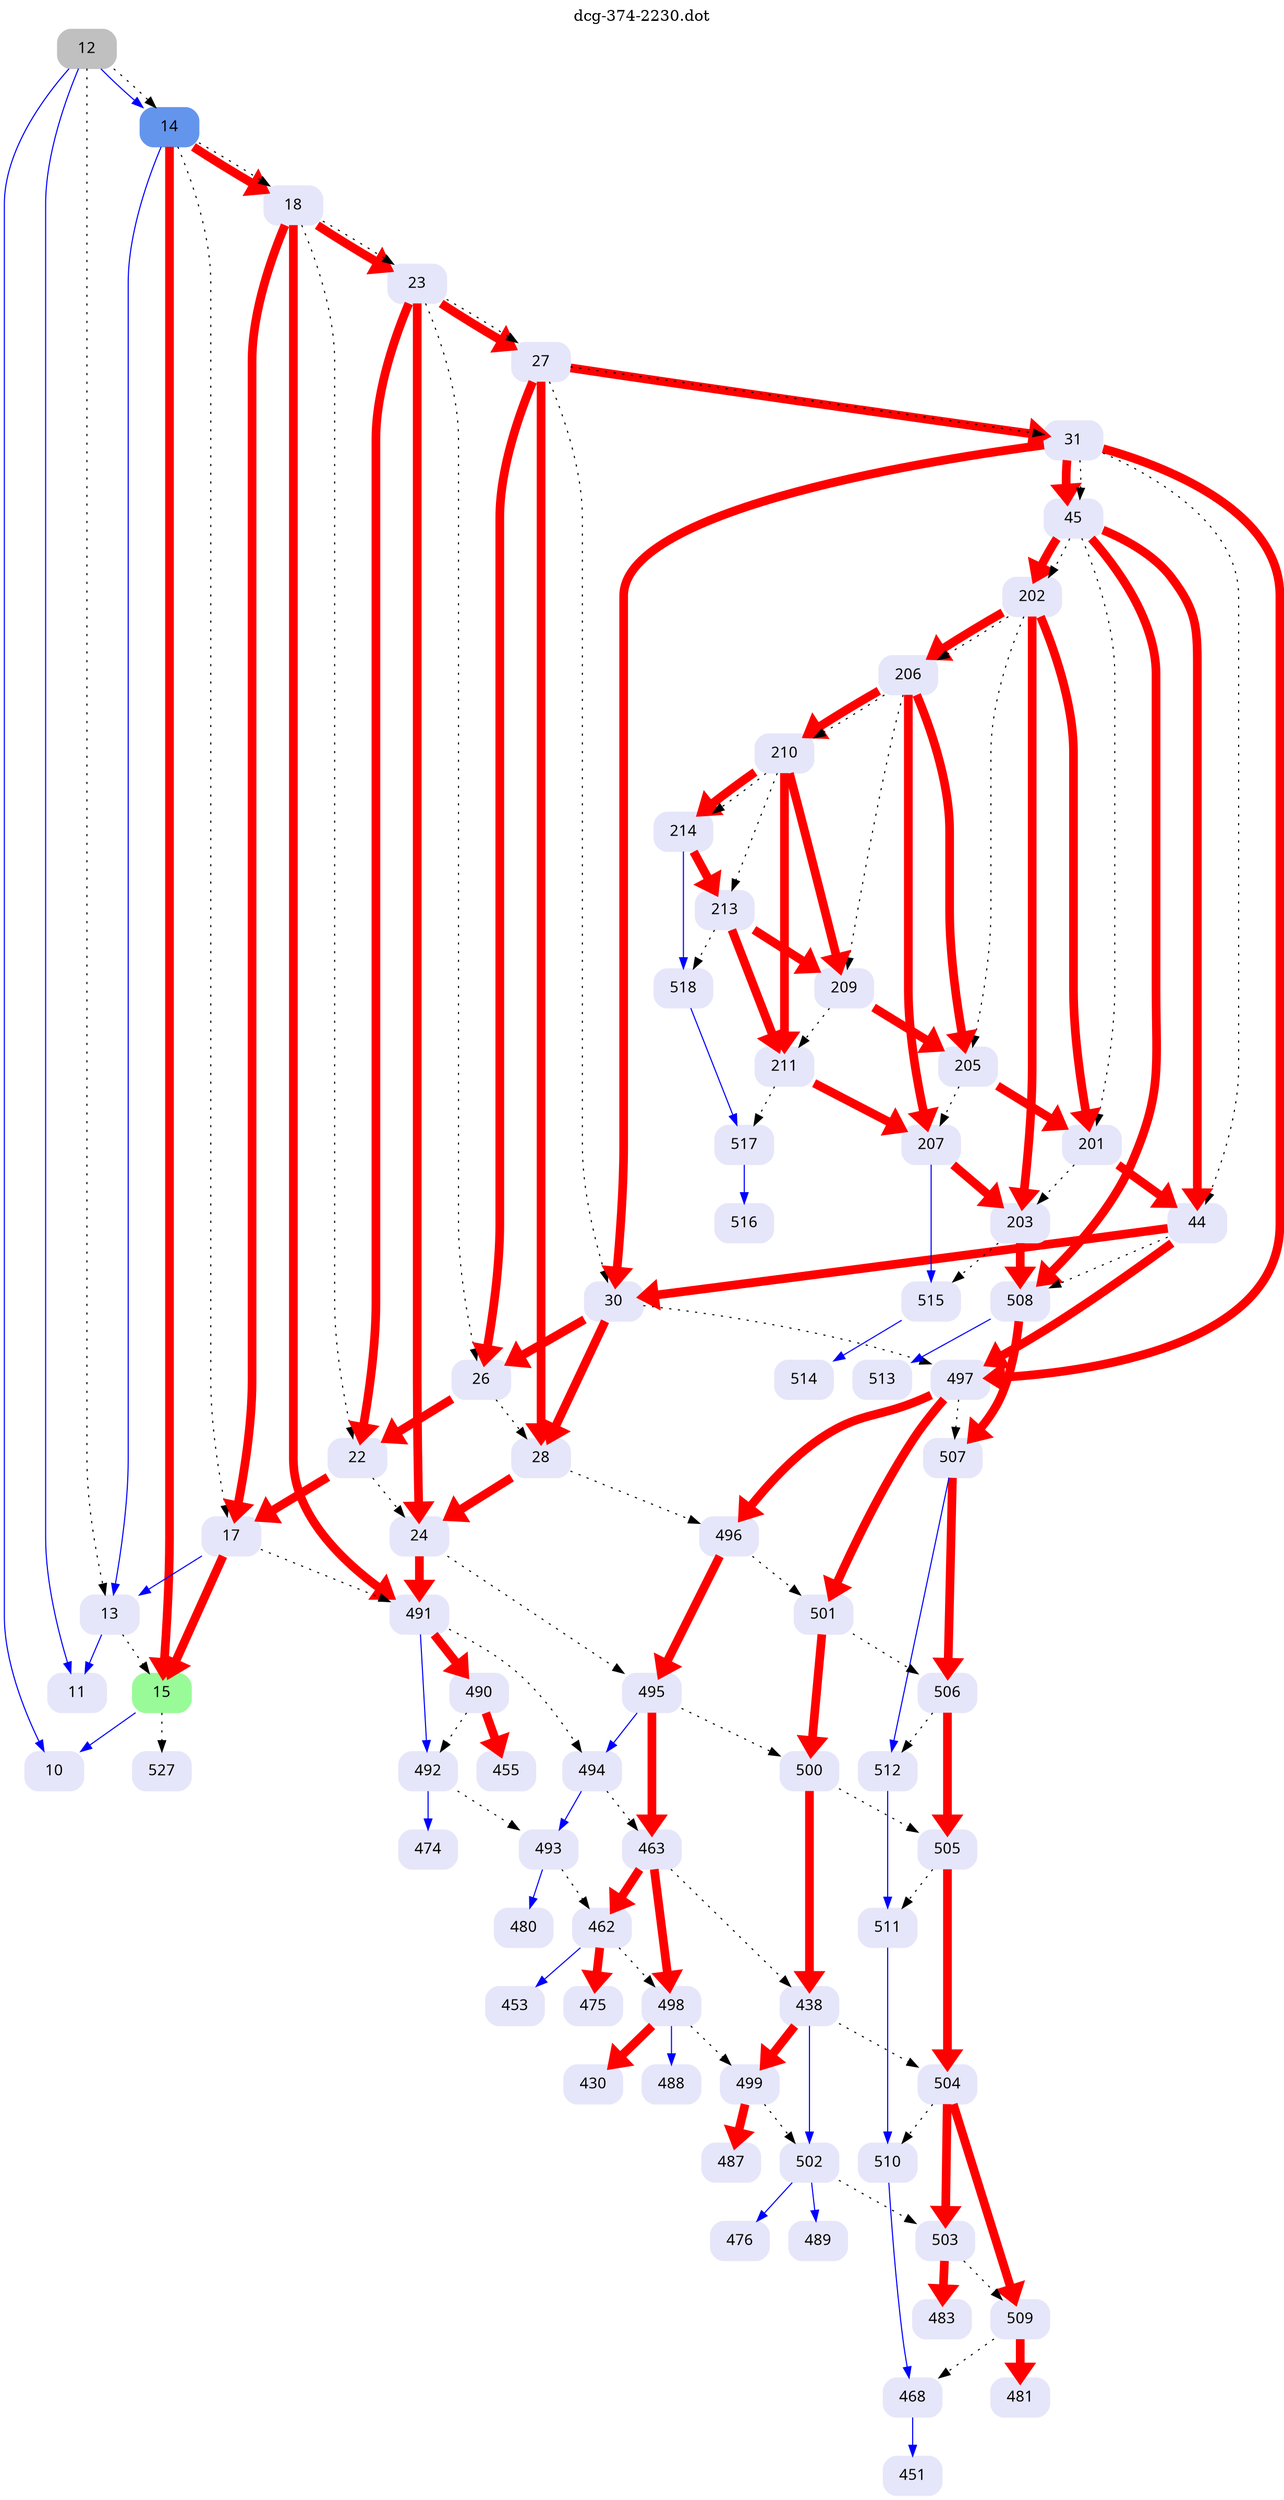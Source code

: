 digraph dcg_374 {
  labelloc="t";
  label="dcg-374-2230.dot";
  node [fontname="sans-serif"];
  node [shape=box style="rounded,filled"];
  n12 [label="12" color=grey];
  n12 -> n11 [color=blue penwidth=1];
  n12 -> n10 [color=blue penwidth=1];
  n12 -> n14 [color=blue penwidth=1];
  n12 -> n13 [style=dotted,label=""];
  n12 -> n14 [style=dotted,label=""];
  n14 [label="14" color=cornflowerblue];
  n14 -> n13 [color=blue penwidth=1];
  n14 -> n15 [color=red penwidth=8];
  n14 -> n18 [color=red penwidth=8];
  n14 -> n17 [style=dotted,label=""];
  n14 -> n18 [style=dotted,label=""];
  n18 [label="18" color=lavender];
  n18 -> n17 [color=red penwidth=8];
  n18 -> n491 [color=red penwidth=8];
  n18 -> n23 [color=red penwidth=8];
  n18 -> n22 [style=dotted,label=""];
  n18 -> n23 [style=dotted,label=""];
  n23 [label="23" color=lavender];
  n23 -> n22 [color=red penwidth=8];
  n23 -> n24 [color=red penwidth=8];
  n23 -> n27 [color=red penwidth=8];
  n23 -> n26 [style=dotted,label=""];
  n23 -> n27 [style=dotted,label=""];
  n27 [label="27" color=lavender];
  n27 -> n26 [color=red penwidth=8];
  n27 -> n28 [color=red penwidth=8];
  n27 -> n31 [color=red penwidth=8];
  n27 -> n30 [style=dotted,label=""];
  n27 -> n31 [style=dotted,label=""];
  n31 [label="31" color=lavender];
  n31 -> n30 [color=red penwidth=8];
  n31 -> n497 [color=red penwidth=8];
  n31 -> n45 [color=red penwidth=8];
  n31 -> n44 [style=dotted,label=""];
  n31 -> n45 [style=dotted,label=""];
  n45 [label="45" color=lavender];
  n45 -> n44 [color=red penwidth=8];
  n45 -> n508 [color=red penwidth=8];
  n45 -> n202 [color=red penwidth=8];
  n45 -> n201 [style=dotted,label=""];
  n45 -> n202 [style=dotted,label=""];
  n202 [label="202" color=lavender];
  n202 -> n201 [color=red penwidth=8];
  n202 -> n203 [color=red penwidth=8];
  n202 -> n206 [color=red penwidth=8];
  n202 -> n205 [style=dotted,label=""];
  n202 -> n206 [style=dotted,label=""];
  n206 [label="206" color=lavender];
  n206 -> n205 [color=red penwidth=8];
  n206 -> n207 [color=red penwidth=8];
  n206 -> n210 [color=red penwidth=8];
  n206 -> n209 [style=dotted,label=""];
  n206 -> n210 [style=dotted,label=""];
  n210 [label="210" color=lavender];
  n210 -> n209 [color=red penwidth=8];
  n210 -> n211 [color=red penwidth=8];
  n210 -> n214 [color=red penwidth=8];
  n210 -> n213 [style=dotted,label=""];
  n210 -> n214 [style=dotted,label=""];
  n214 [label="214" color=lavender];
  n214 -> n213 [color=red penwidth=8];
  n214 -> n518 [color=blue penwidth=1];
  n518 [label="518" color=lavender];
  n518 -> n517 [color=blue penwidth=1];
  n517 [label="517" color=lavender];
  n517 -> n516 [color=blue penwidth=1];
  n516 [label="516" color=lavender];
  n213 [label="213" color=lavender];
  n213 -> n209 [color=red penwidth=8];
  n213 -> n211 [color=red penwidth=8];
  n213 -> n518 [style=dotted,label=""];
  n211 [label="211" color=lavender];
  n211 -> n207 [color=red penwidth=8];
  n211 -> n517 [style=dotted,label=""];
  n207 [label="207" color=lavender];
  n207 -> n203 [color=red penwidth=8];
  n207 -> n515 [color=blue penwidth=1];
  n515 [label="515" color=lavender];
  n515 -> n514 [color=blue penwidth=1];
  n514 [label="514" color=lavender];
  n203 [label="203" color=lavender];
  n203 -> n508 [color=red penwidth=8];
  n203 -> n515 [style=dotted,label=""];
  n508 [label="508" color=lavender];
  n508 -> n507 [color=red penwidth=8];
  n508 -> n513 [color=blue penwidth=1];
  n513 [label="513" color=lavender];
  n507 [label="507" color=lavender];
  n507 -> n506 [color=red penwidth=8];
  n507 -> n512 [color=blue penwidth=1];
  n512 [label="512" color=lavender];
  n512 -> n511 [color=blue penwidth=1];
  n511 [label="511" color=lavender];
  n511 -> n510 [color=blue penwidth=1];
  n510 [label="510" color=lavender];
  n510 -> n468 [color=blue penwidth=1];
  n468 [label="468" color=lavender];
  n468 -> n451 [color=blue penwidth=1];
  n451 [label="451" color=lavender];
  n506 [label="506" color=lavender];
  n506 -> n505 [color=red penwidth=8];
  n506 -> n512 [style=dotted,label=""];
  n505 [label="505" color=lavender];
  n505 -> n504 [color=red penwidth=8];
  n505 -> n511 [style=dotted,label=""];
  n504 [label="504" color=lavender];
  n504 -> n503 [color=red penwidth=8];
  n504 -> n509 [color=red penwidth=8];
  n504 -> n510 [style=dotted,label=""];
  n509 [label="509" color=lavender];
  n509 -> n481 [color=red penwidth=8];
  n509 -> n468 [style=dotted,label=""];
  n481 [label="481" color=lavender];
  n503 [label="503" color=lavender];
  n503 -> n483 [color=red penwidth=8];
  n503 -> n509 [style=dotted,label=""];
  n483 [label="483" color=lavender];
  n209 [label="209" color=lavender];
  n209 -> n205 [color=red penwidth=8];
  n209 -> n211 [style=dotted,label=""];
  n205 [label="205" color=lavender];
  n205 -> n201 [color=red penwidth=8];
  n205 -> n207 [style=dotted,label=""];
  n201 [label="201" color=lavender];
  n201 -> n44 [color=red penwidth=8];
  n201 -> n203 [style=dotted,label=""];
  n44 [label="44" color=lavender];
  n44 -> n30 [color=red penwidth=8];
  n44 -> n497 [color=red penwidth=8];
  n44 -> n508 [style=dotted,label=""];
  n497 [label="497" color=lavender];
  n497 -> n496 [color=red penwidth=8];
  n497 -> n501 [color=red penwidth=8];
  n497 -> n507 [style=dotted,label=""];
  n501 [label="501" color=lavender];
  n501 -> n500 [color=red penwidth=8];
  n501 -> n506 [style=dotted,label=""];
  n500 [label="500" color=lavender];
  n500 -> n438 [color=red penwidth=8];
  n500 -> n505 [style=dotted,label=""];
  n438 [label="438" color=lavender];
  n438 -> n499 [color=red penwidth=8];
  n438 -> n502 [color=blue penwidth=1];
  n438 -> n504 [style=dotted,label=""];
  n502 [label="502" color=lavender];
  n502 -> n489 [color=blue penwidth=1];
  n502 -> n476 [color=blue penwidth=1];
  n502 -> n503 [style=dotted,label=""];
  n476 [label="476" color=lavender];
  n489 [label="489" color=lavender];
  n499 [label="499" color=lavender];
  n499 -> n487 [color=red penwidth=8];
  n499 -> n502 [style=dotted,label=""];
  n487 [label="487" color=lavender];
  n496 [label="496" color=lavender];
  n496 -> n495 [color=red penwidth=8];
  n496 -> n501 [style=dotted,label=""];
  n495 [label="495" color=lavender];
  n495 -> n494 [color=blue penwidth=1];
  n495 -> n463 [color=red penwidth=8];
  n495 -> n500 [style=dotted,label=""];
  n463 [label="463" color=lavender];
  n463 -> n462 [color=red penwidth=8];
  n463 -> n498 [color=red penwidth=8];
  n463 -> n438 [style=dotted,label=""];
  n498 [label="498" color=lavender];
  n498 -> n488 [color=blue penwidth=1];
  n498 -> n430 [color=red penwidth=8];
  n498 -> n499 [style=dotted,label=""];
  n430 [label="430" color=lavender];
  n488 [label="488" color=lavender];
  n462 [label="462" color=lavender];
  n462 -> n453 [color=blue penwidth=1];
  n462 -> n475 [color=red penwidth=8];
  n462 -> n498 [style=dotted,label=""];
  n475 [label="475" color=lavender];
  n453 [label="453" color=lavender];
  n494 [label="494" color=lavender];
  n494 -> n493 [color=blue penwidth=1];
  n494 -> n463 [style=dotted,label=""];
  n493 [label="493" color=lavender];
  n493 -> n480 [color=blue penwidth=1];
  n493 -> n462 [style=dotted,label=""];
  n480 [label="480" color=lavender];
  n30 [label="30" color=lavender];
  n30 -> n26 [color=red penwidth=8];
  n30 -> n28 [color=red penwidth=8];
  n30 -> n497 [style=dotted,label=""];
  n28 [label="28" color=lavender];
  n28 -> n24 [color=red penwidth=8];
  n28 -> n496 [style=dotted,label=""];
  n24 [label="24" color=lavender];
  n24 -> n491 [color=red penwidth=8];
  n24 -> n495 [style=dotted,label=""];
  n491 [label="491" color=lavender];
  n491 -> n490 [color=red penwidth=8];
  n491 -> n492 [color=blue penwidth=1];
  n491 -> n494 [style=dotted,label=""];
  n492 [label="492" color=lavender];
  n492 -> n474 [color=blue penwidth=1];
  n492 -> n493 [style=dotted,label=""];
  n474 [label="474" color=lavender];
  n490 [label="490" color=lavender];
  n490 -> n455 [color=red penwidth=8];
  n490 -> n492 [style=dotted,label=""];
  n455 [label="455" color=lavender];
  n26 [label="26" color=lavender];
  n26 -> n22 [color=red penwidth=8];
  n26 -> n28 [style=dotted,label=""];
  n22 [label="22" color=lavender];
  n22 -> n17 [color=red penwidth=8];
  n22 -> n24 [style=dotted,label=""];
  n17 [label="17" color=lavender];
  n17 -> n13 [color=blue penwidth=1];
  n17 -> n15 [color=red penwidth=8];
  n17 -> n491 [style=dotted,label=""];
  n15 [label="15" color=palegreen];
  n15 -> n10 [color=blue penwidth=1];
  n15 -> n527 [style=dotted,label=""];
  n10 [label="10" color=lavender];
  n527 [label="527" color=lavender];
  n13 [label="13" color=lavender];
  n13 -> n11 [color=blue penwidth=1];
  n13 -> n15 [style=dotted,label=""];
  n11 [label="11" color=lavender];
}
